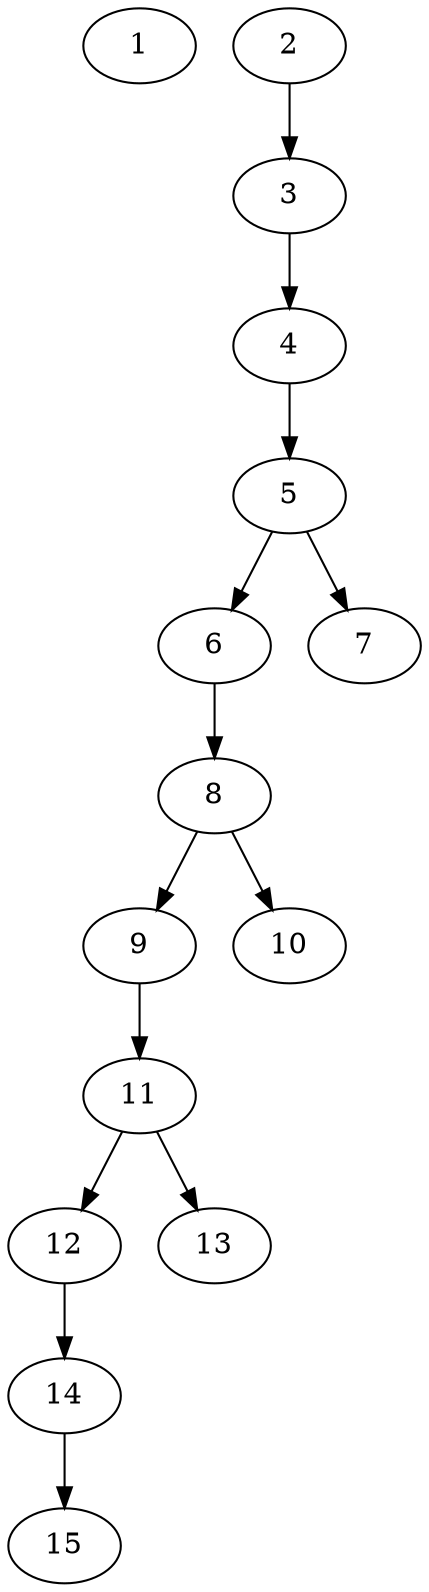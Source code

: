 // DAG automatically generated by daggen at Thu Oct  3 13:59:26 2019
// ./daggen --dot -n 15 --ccr 0.5 --fat 0.3 --regular 0.7 --density 0.5 --mindata 5242880 --maxdata 52428800 
digraph G {
  1 [size="70332416", alpha="0.17", expect_size="35166208"] 
  2 [size="44580864", alpha="0.18", expect_size="22290432"] 
  2 -> 3 [size ="22290432"]
  3 [size="46731264", alpha="0.09", expect_size="23365632"] 
  3 -> 4 [size ="23365632"]
  4 [size="28301312", alpha="0.05", expect_size="14150656"] 
  4 -> 5 [size ="14150656"]
  5 [size="62283776", alpha="0.09", expect_size="31141888"] 
  5 -> 6 [size ="31141888"]
  5 -> 7 [size ="31141888"]
  6 [size="84746240", alpha="0.03", expect_size="42373120"] 
  6 -> 8 [size ="42373120"]
  7 [size="91703296", alpha="0.18", expect_size="45851648"] 
  8 [size="11153408", alpha="0.18", expect_size="5576704"] 
  8 -> 9 [size ="5576704"]
  8 -> 10 [size ="5576704"]
  9 [size="101396480", alpha="0.15", expect_size="50698240"] 
  9 -> 11 [size ="50698240"]
  10 [size="13938688", alpha="0.19", expect_size="6969344"] 
  11 [size="81950720", alpha="0.05", expect_size="40975360"] 
  11 -> 12 [size ="40975360"]
  11 -> 13 [size ="40975360"]
  12 [size="69031936", alpha="0.14", expect_size="34515968"] 
  12 -> 14 [size ="34515968"]
  13 [size="59621376", alpha="0.00", expect_size="29810688"] 
  14 [size="102055936", alpha="0.02", expect_size="51027968"] 
  14 -> 15 [size ="51027968"]
  15 [size="31696896", alpha="0.14", expect_size="15848448"] 
}
